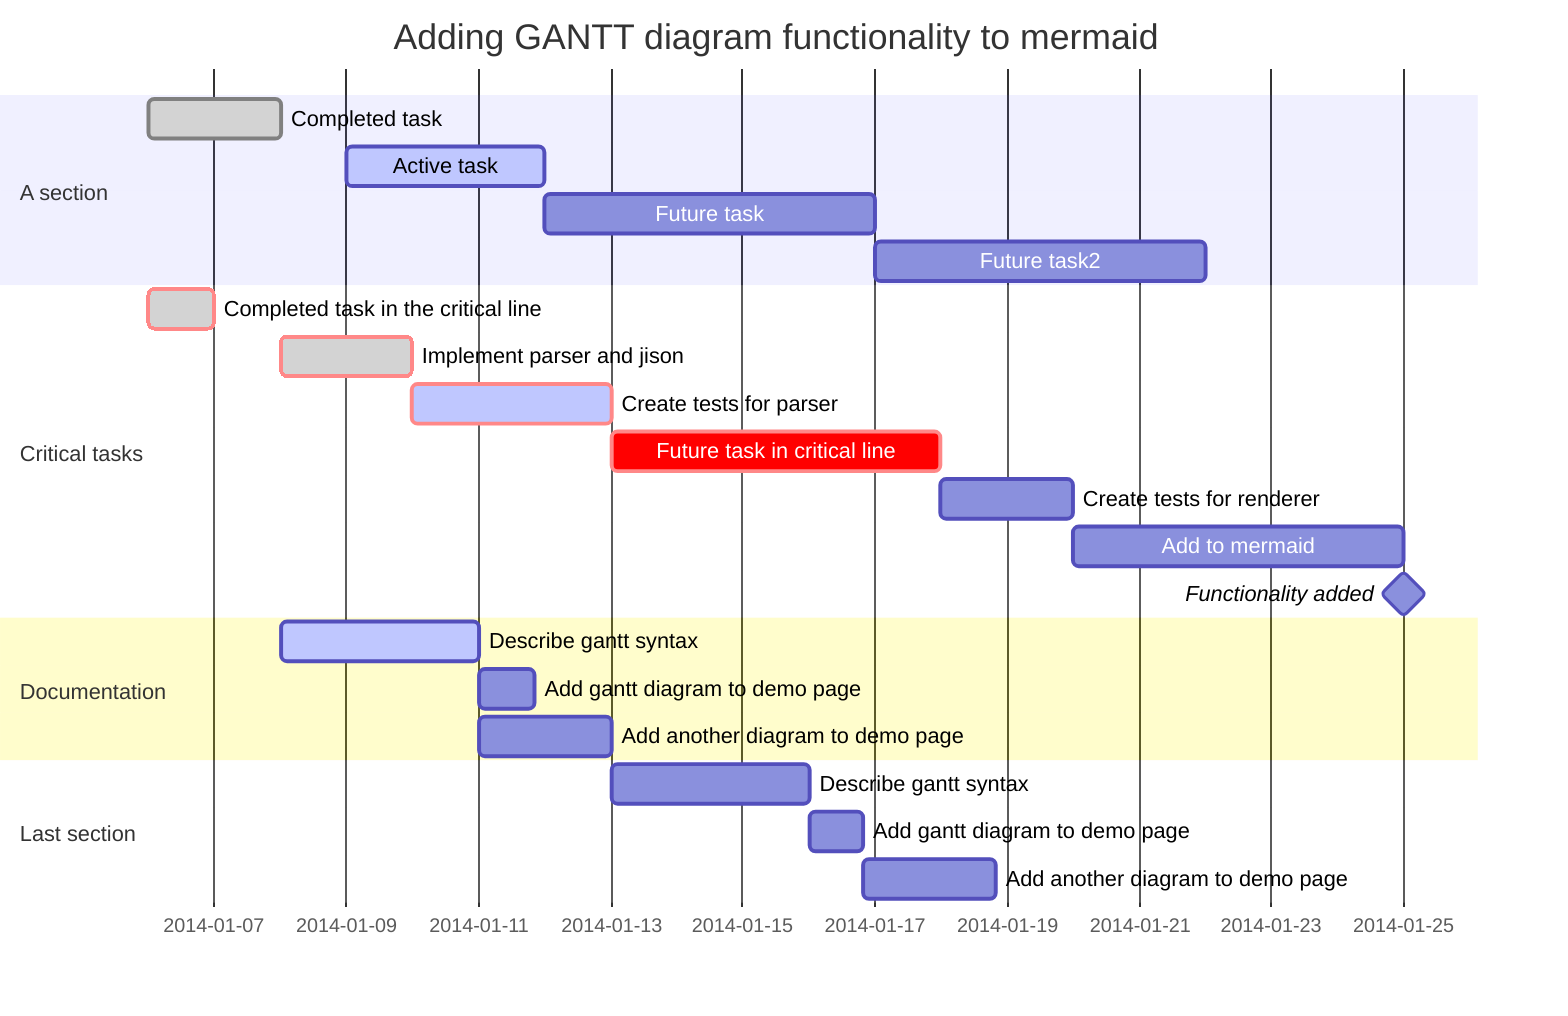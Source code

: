 gantt
  title Adding GANTT diagram functionality to mermaid
  dateFormat YYYY-MM-DD

  section A section
    Completed task                       : done  ,                     des1   ,  2014-01-06,  2014-01-08   
    Active task                          : active,                     des2   ,  2014-01-09,  3d           
    Future task                          :                             des3   ,  after des2,  5d           
    Future task2                         :                             des4   ,  after des3,  5d           

  section Critical tasks
    Completed task in the critical line  : done  ,  crit,                        2014-01-06,  24h          
    Implement parser and jison           : done  ,  crit,                        after des1,  2d           
    Create tests for parser              : active,  crit,                                     3d           
    Future task in critical line         :          crit,                                     5d           
    Create tests for renderer            :                                                    2d           
    Add to mermaid                       :                                                    until isadded
    Functionality added                  :                 milestone,  isadded,  2014-01-25,  0d           

  section Documentation
    Describe gantt syntax                : active,                     a1     ,  after des1,  3d           
    Add gantt diagram to demo page       :                                       after a1  ,  20h          
    Add another diagram to demo page     :                             doc1   ,  after a1  ,  48h          

  section Last section
    Describe gantt syntax                :                                       after doc1,  3d           
    Add gantt diagram to demo page       :                                                    20h          
    Add another diagram to demo page     :                                                    48h